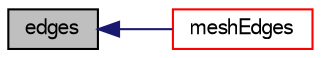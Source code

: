 digraph "edges"
{
  bgcolor="transparent";
  edge [fontname="FreeSans",fontsize="10",labelfontname="FreeSans",labelfontsize="10"];
  node [fontname="FreeSans",fontsize="10",shape=record];
  rankdir="LR";
  Node78 [label="edges",height=0.2,width=0.4,color="black", fillcolor="grey75", style="filled", fontcolor="black"];
  Node78 -> Node79 [dir="back",color="midnightblue",fontsize="10",style="solid",fontname="FreeSans"];
  Node79 [label="meshEdges",height=0.2,width=0.4,color="red",URL="$a27206.html#acca14196f62e98c31041e8419ed9c358",tooltip="Mesh edge labels of this cell (in order of model) "];
}
